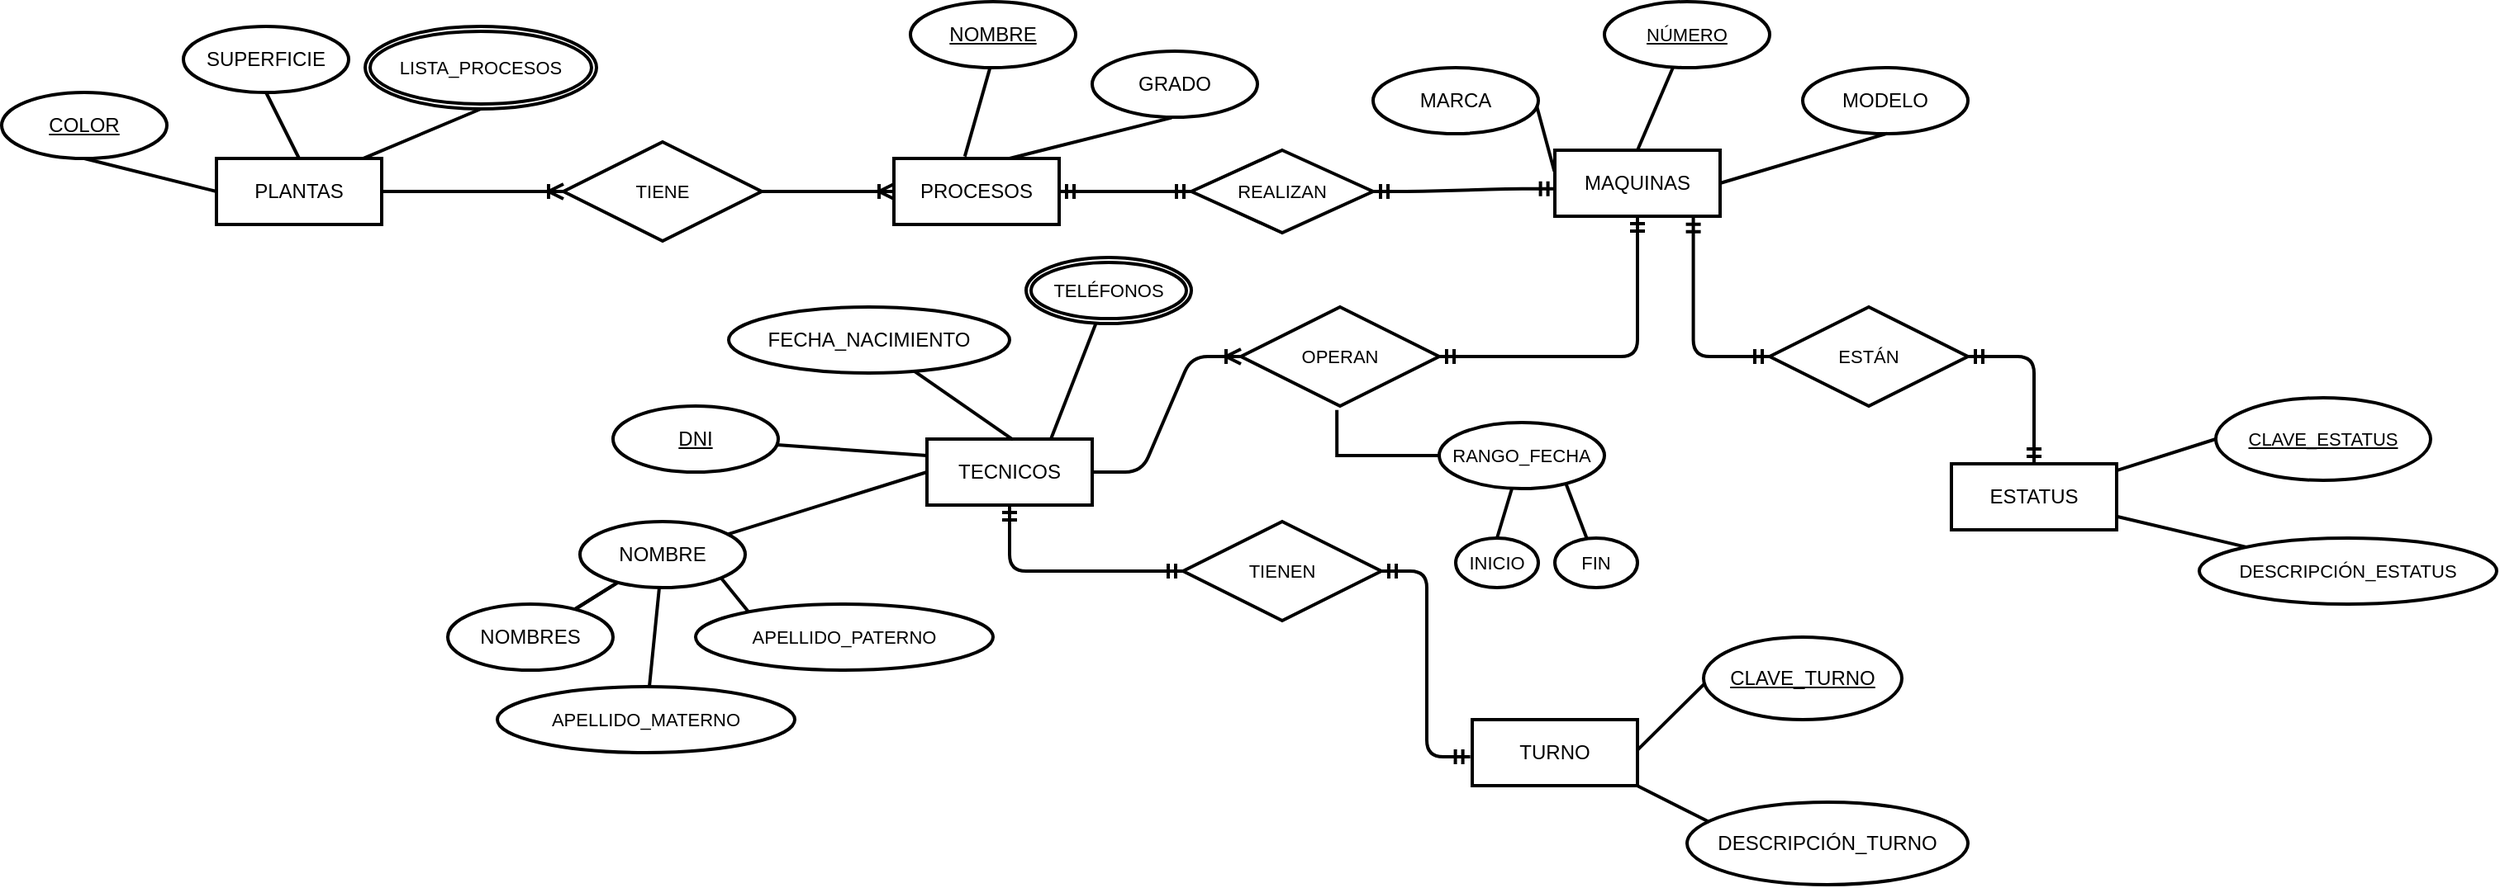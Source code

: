 <mxfile>
    <diagram id="B3d6xKt4GkO-Jak7Re-C" name="Página-1">
        <mxGraphModel dx="1309" dy="719" grid="1" gridSize="10" guides="1" tooltips="1" connect="1" arrows="1" fold="1" page="1" pageScale="1" pageWidth="1920" pageHeight="1080" math="0" shadow="0">
            <root>
                <mxCell id="0"/>
                <mxCell id="1" parent="0"/>
                <mxCell id="2" value="PLANTAS" style="whiteSpace=wrap;html=1;align=center;strokeWidth=2;" parent="1" vertex="1">
                    <mxGeometry x="380" y="367" width="100" height="40" as="geometry"/>
                </mxCell>
                <mxCell id="3" value="MAQUINAS" style="whiteSpace=wrap;html=1;align=center;strokeWidth=2;" parent="1" vertex="1">
                    <mxGeometry x="1190" y="362" width="100" height="40" as="geometry"/>
                </mxCell>
                <mxCell id="5" value="PROCESOS" style="whiteSpace=wrap;html=1;align=center;strokeWidth=2;" parent="1" vertex="1">
                    <mxGeometry x="790" y="367" width="100" height="40" as="geometry"/>
                </mxCell>
                <mxCell id="6" value="TECNICOS" style="whiteSpace=wrap;html=1;align=center;strokeWidth=2;" parent="1" vertex="1">
                    <mxGeometry x="810" y="537" width="100" height="40" as="geometry"/>
                </mxCell>
                <mxCell id="8" value="COLOR" style="ellipse;whiteSpace=wrap;html=1;align=center;fontStyle=4;strokeWidth=2;" parent="1" vertex="1">
                    <mxGeometry x="250" y="327" width="100" height="40" as="geometry"/>
                </mxCell>
                <mxCell id="10" value="TURNO" style="whiteSpace=wrap;html=1;align=center;strokeWidth=2;" parent="1" vertex="1">
                    <mxGeometry x="1140" y="707" width="100" height="40" as="geometry"/>
                </mxCell>
                <mxCell id="11" value="SUPERFICIE" style="ellipse;whiteSpace=wrap;html=1;align=center;strokeWidth=2;" parent="1" vertex="1">
                    <mxGeometry x="360" y="287" width="100" height="40" as="geometry"/>
                </mxCell>
                <mxCell id="18" value="NOMBRE" style="ellipse;whiteSpace=wrap;html=1;align=center;fontStyle=4;strokeWidth=2;" parent="1" vertex="1">
                    <mxGeometry x="800" y="272" width="100" height="40" as="geometry"/>
                </mxCell>
                <mxCell id="21" value="GRADO" style="ellipse;whiteSpace=wrap;html=1;align=center;fontStyle=0;strokeWidth=2;" parent="1" vertex="1">
                    <mxGeometry x="910" y="302" width="100" height="40" as="geometry"/>
                </mxCell>
                <mxCell id="30" value="" style="endArrow=none;html=1;rounded=0;entryX=0;entryY=0.5;entryDx=0;entryDy=0;exitX=0.5;exitY=1;exitDx=0;exitDy=0;strokeWidth=2;" parent="1" source="8" target="2" edge="1">
                    <mxGeometry relative="1" as="geometry">
                        <mxPoint x="300" y="367" as="sourcePoint"/>
                        <mxPoint x="460" y="367" as="targetPoint"/>
                    </mxGeometry>
                </mxCell>
                <mxCell id="32" value="" style="endArrow=none;html=1;rounded=0;exitX=0.5;exitY=1;exitDx=0;exitDy=0;entryX=0.5;entryY=0;entryDx=0;entryDy=0;strokeWidth=2;" parent="1" source="11" target="2" edge="1">
                    <mxGeometry relative="1" as="geometry">
                        <mxPoint x="350" y="357" as="sourcePoint"/>
                        <mxPoint x="490" y="357" as="targetPoint"/>
                    </mxGeometry>
                </mxCell>
                <mxCell id="34" value="" style="endArrow=none;html=1;rounded=0;exitX=0.89;exitY=-0.002;exitDx=0;exitDy=0;exitPerimeter=0;entryX=0.5;entryY=1;entryDx=0;entryDy=0;strokeWidth=2;" parent="1" source="2" target="94" edge="1">
                    <mxGeometry relative="1" as="geometry">
                        <mxPoint x="410" y="347" as="sourcePoint"/>
                        <mxPoint x="540" y="337" as="targetPoint"/>
                    </mxGeometry>
                </mxCell>
                <mxCell id="40" value="" style="endArrow=none;html=1;rounded=0;exitX=0.482;exitY=0.999;exitDx=0;exitDy=0;exitPerimeter=0;entryX=0.429;entryY=-0.03;entryDx=0;entryDy=0;entryPerimeter=0;strokeWidth=2;" parent="1" source="18" target="5" edge="1">
                    <mxGeometry relative="1" as="geometry">
                        <mxPoint x="820" y="352" as="sourcePoint"/>
                        <mxPoint x="980" y="352" as="targetPoint"/>
                    </mxGeometry>
                </mxCell>
                <mxCell id="41" value="" style="endArrow=none;html=1;rounded=0;exitX=0.481;exitY=1.008;exitDx=0;exitDy=0;exitPerimeter=0;entryX=0.7;entryY=0;entryDx=0;entryDy=0;entryPerimeter=0;strokeWidth=2;" parent="1" source="21" target="5" edge="1">
                    <mxGeometry relative="1" as="geometry">
                        <mxPoint x="888" y="332" as="sourcePoint"/>
                        <mxPoint x="873" y="381" as="targetPoint"/>
                    </mxGeometry>
                </mxCell>
                <mxCell id="42" value="MARCA" style="ellipse;whiteSpace=wrap;html=1;align=center;strokeWidth=2;" parent="1" vertex="1">
                    <mxGeometry x="1080" y="312" width="100" height="40" as="geometry"/>
                </mxCell>
                <mxCell id="43" value="" style="endArrow=none;html=1;rounded=0;exitX=0.99;exitY=0.579;exitDx=0;exitDy=0;entryX=-0.003;entryY=0.318;entryDx=0;entryDy=0;entryPerimeter=0;exitPerimeter=0;strokeWidth=2;" parent="1" source="42" target="3" edge="1">
                    <mxGeometry relative="1" as="geometry">
                        <mxPoint x="1205" y="312" as="sourcePoint"/>
                        <mxPoint x="1190" y="361" as="targetPoint"/>
                    </mxGeometry>
                </mxCell>
                <mxCell id="45" value="MODELO" style="ellipse;whiteSpace=wrap;html=1;align=center;strokeWidth=2;" parent="1" vertex="1">
                    <mxGeometry x="1340" y="312" width="100" height="40" as="geometry"/>
                </mxCell>
                <mxCell id="46" value="" style="endArrow=none;html=1;rounded=0;exitX=0.513;exitY=0.996;exitDx=0;exitDy=0;entryX=1;entryY=0.5;entryDx=0;entryDy=0;exitPerimeter=0;strokeWidth=2;" parent="1" source="45" target="3" edge="1">
                    <mxGeometry relative="1" as="geometry">
                        <mxPoint x="1180" y="322" as="sourcePoint"/>
                        <mxPoint x="1230" y="352" as="targetPoint"/>
                    </mxGeometry>
                </mxCell>
                <mxCell id="49" value="&lt;u&gt;&lt;font style=&quot;color: light-dark(rgb(0, 0, 0), rgb(255, 255, 255));&quot;&gt;CLAVE_TURNO&lt;/font&gt;&lt;/u&gt;" style="ellipse;whiteSpace=wrap;html=1;align=center;strokeWidth=2;" parent="1" vertex="1">
                    <mxGeometry x="1280" y="657" width="120" height="50" as="geometry"/>
                </mxCell>
                <mxCell id="50" value="DESCRIPCIÓN_TURNO" style="ellipse;whiteSpace=wrap;html=1;align=center;strokeWidth=2;" parent="1" vertex="1">
                    <mxGeometry x="1270" y="757" width="170" height="50" as="geometry"/>
                </mxCell>
                <mxCell id="51" value="" style="endArrow=none;html=1;rounded=0;entryX=0.005;entryY=0.563;entryDx=0;entryDy=0;entryPerimeter=0;exitX=1.001;exitY=0.457;exitDx=0;exitDy=0;exitPerimeter=0;strokeWidth=2;" parent="1" source="10" target="49" edge="1">
                    <mxGeometry relative="1" as="geometry">
                        <mxPoint x="1160" y="737" as="sourcePoint"/>
                        <mxPoint x="1320" y="737" as="targetPoint"/>
                    </mxGeometry>
                </mxCell>
                <mxCell id="55" value="" style="endArrow=none;html=1;rounded=0;exitX=0.998;exitY=1;exitDx=0;exitDy=0;exitPerimeter=0;entryX=0.079;entryY=0.24;entryDx=0;entryDy=0;entryPerimeter=0;strokeWidth=2;" parent="1" source="10" target="50" edge="1">
                    <mxGeometry relative="1" as="geometry">
                        <mxPoint x="1170" y="767" as="sourcePoint"/>
                        <mxPoint x="1330" y="767" as="targetPoint"/>
                    </mxGeometry>
                </mxCell>
                <mxCell id="86" style="edgeStyle=none;shape=connector;rounded=1;html=1;entryX=0;entryY=0.5;entryDx=0;entryDy=0;strokeColor=default;align=center;verticalAlign=middle;fontFamily=Helvetica;fontSize=11;fontColor=default;labelBackgroundColor=default;endArrow=none;endFill=0;strokeWidth=2;" parent="1" source="56" target="85" edge="1">
                    <mxGeometry relative="1" as="geometry"/>
                </mxCell>
                <mxCell id="89" style="edgeStyle=none;shape=connector;rounded=1;html=1;strokeColor=default;align=center;verticalAlign=middle;fontFamily=Helvetica;fontSize=11;fontColor=default;labelBackgroundColor=default;endArrow=none;endFill=0;strokeWidth=2;" parent="1" source="56" target="88" edge="1">
                    <mxGeometry relative="1" as="geometry"/>
                </mxCell>
                <mxCell id="56" value="ESTATUS" style="whiteSpace=wrap;html=1;align=center;strokeWidth=2;" parent="1" vertex="1">
                    <mxGeometry x="1430" y="552" width="100" height="40" as="geometry"/>
                </mxCell>
                <mxCell id="57" value="DNI" style="ellipse;whiteSpace=wrap;html=1;align=center;fontStyle=4;strokeWidth=2;" parent="1" vertex="1">
                    <mxGeometry x="620" y="517" width="100" height="40" as="geometry"/>
                </mxCell>
                <mxCell id="58" value="FECHA_NACIMIENTO" style="ellipse;whiteSpace=wrap;html=1;align=center;strokeWidth=2;" parent="1" vertex="1">
                    <mxGeometry x="690" y="457" width="170" height="40" as="geometry"/>
                </mxCell>
                <mxCell id="66" style="edgeStyle=none;shape=connector;rounded=1;html=1;entryX=0;entryY=0.5;entryDx=0;entryDy=0;strokeColor=default;align=center;verticalAlign=middle;fontFamily=Helvetica;fontSize=11;fontColor=default;labelBackgroundColor=default;endArrow=none;endFill=0;strokeWidth=2;" parent="1" source="60" target="6" edge="1">
                    <mxGeometry relative="1" as="geometry"/>
                </mxCell>
                <mxCell id="71" value="" style="edgeStyle=none;shape=connector;rounded=1;html=1;strokeColor=default;align=center;verticalAlign=middle;fontFamily=Helvetica;fontSize=11;fontColor=default;labelBackgroundColor=default;endArrow=none;endFill=0;strokeWidth=2;" parent="1" source="60" target="70" edge="1">
                    <mxGeometry relative="1" as="geometry"/>
                </mxCell>
                <mxCell id="73" value="" style="edgeStyle=none;shape=connector;rounded=1;html=1;strokeColor=default;align=center;verticalAlign=middle;fontFamily=Helvetica;fontSize=11;fontColor=default;labelBackgroundColor=default;endArrow=none;endFill=0;strokeWidth=2;" parent="1" source="60" target="70" edge="1">
                    <mxGeometry relative="1" as="geometry"/>
                </mxCell>
                <mxCell id="74" value="" style="edgeStyle=none;shape=connector;rounded=1;html=1;strokeColor=default;align=center;verticalAlign=middle;fontFamily=Helvetica;fontSize=11;fontColor=default;labelBackgroundColor=default;endArrow=none;endFill=0;strokeWidth=2;" parent="1" source="60" target="70" edge="1">
                    <mxGeometry relative="1" as="geometry"/>
                </mxCell>
                <mxCell id="60" value="NOMBRE" style="ellipse;whiteSpace=wrap;html=1;align=center;strokeWidth=2;" parent="1" vertex="1">
                    <mxGeometry x="600" y="587" width="100" height="40" as="geometry"/>
                </mxCell>
                <mxCell id="64" style="edgeStyle=none;html=1;entryX=0;entryY=0.25;entryDx=0;entryDy=0;endArrow=none;endFill=0;strokeWidth=2;" parent="1" source="57" target="6" edge="1">
                    <mxGeometry relative="1" as="geometry"/>
                </mxCell>
                <mxCell id="70" value="NOMBRES" style="ellipse;whiteSpace=wrap;html=1;align=center;strokeWidth=2;" parent="1" vertex="1">
                    <mxGeometry x="520" y="637" width="100" height="40" as="geometry"/>
                </mxCell>
                <mxCell id="72" style="edgeStyle=none;shape=connector;rounded=1;html=1;entryX=0.521;entryY=0.011;entryDx=0;entryDy=0;entryPerimeter=0;strokeColor=default;align=center;verticalAlign=middle;fontFamily=Helvetica;fontSize=11;fontColor=default;labelBackgroundColor=default;endArrow=none;endFill=0;strokeWidth=2;" parent="1" source="58" target="6" edge="1">
                    <mxGeometry relative="1" as="geometry"/>
                </mxCell>
                <mxCell id="77" style="edgeStyle=none;shape=connector;rounded=1;html=1;strokeColor=default;align=center;verticalAlign=middle;fontFamily=Helvetica;fontSize=11;fontColor=default;labelBackgroundColor=default;endArrow=none;endFill=0;strokeWidth=2;" parent="1" source="76" target="60" edge="1">
                    <mxGeometry relative="1" as="geometry"/>
                </mxCell>
                <mxCell id="76" value="APELLIDO_MATERNO" style="ellipse;whiteSpace=wrap;html=1;align=center;fontFamily=Helvetica;fontSize=11;fontColor=default;labelBackgroundColor=default;strokeWidth=2;" parent="1" vertex="1">
                    <mxGeometry x="550" y="687" width="180" height="40" as="geometry"/>
                </mxCell>
                <mxCell id="78" value="APELLIDO_PATERNO" style="ellipse;whiteSpace=wrap;html=1;align=center;fontFamily=Helvetica;fontSize=11;fontColor=default;labelBackgroundColor=default;strokeWidth=2;" parent="1" vertex="1">
                    <mxGeometry x="670" y="637" width="180" height="40" as="geometry"/>
                </mxCell>
                <mxCell id="79" style="edgeStyle=none;shape=connector;rounded=1;html=1;exitX=1;exitY=1;exitDx=0;exitDy=0;entryX=0.178;entryY=0.119;entryDx=0;entryDy=0;entryPerimeter=0;strokeColor=default;align=center;verticalAlign=middle;fontFamily=Helvetica;fontSize=11;fontColor=default;labelBackgroundColor=default;endArrow=none;endFill=0;strokeWidth=2;" parent="1" source="60" target="78" edge="1">
                    <mxGeometry relative="1" as="geometry"/>
                </mxCell>
                <mxCell id="81" style="edgeStyle=none;shape=connector;rounded=1;html=1;entryX=0.75;entryY=0;entryDx=0;entryDy=0;strokeColor=default;align=center;verticalAlign=middle;fontFamily=Helvetica;fontSize=11;fontColor=default;labelBackgroundColor=default;endArrow=none;endFill=0;strokeWidth=2;" parent="1" source="80" target="6" edge="1">
                    <mxGeometry relative="1" as="geometry"/>
                </mxCell>
                <mxCell id="80" value="TELÉFONOS" style="ellipse;shape=doubleEllipse;margin=3;whiteSpace=wrap;html=1;align=center;fontFamily=Helvetica;fontSize=11;fontColor=default;labelBackgroundColor=default;strokeWidth=2;" parent="1" vertex="1">
                    <mxGeometry x="870" y="427" width="100" height="40" as="geometry"/>
                </mxCell>
                <mxCell id="85" value="CLAVE_ESTATUS" style="ellipse;whiteSpace=wrap;html=1;align=center;fontStyle=4;fontFamily=Helvetica;fontSize=11;fontColor=default;labelBackgroundColor=default;strokeWidth=2;" parent="1" vertex="1">
                    <mxGeometry x="1590" y="512" width="130" height="50" as="geometry"/>
                </mxCell>
                <mxCell id="88" value="DESCRIPCIÓN_ESTATUS" style="ellipse;whiteSpace=wrap;html=1;align=center;fontFamily=Helvetica;fontSize=11;fontColor=default;labelBackgroundColor=default;strokeWidth=2;" parent="1" vertex="1">
                    <mxGeometry x="1580" y="597" width="180" height="40" as="geometry"/>
                </mxCell>
                <mxCell id="92" style="edgeStyle=none;shape=connector;rounded=1;html=1;entryX=0.5;entryY=0;entryDx=0;entryDy=0;strokeColor=default;align=center;verticalAlign=middle;fontFamily=Helvetica;fontSize=11;fontColor=default;labelBackgroundColor=default;endArrow=none;endFill=0;strokeWidth=2;" parent="1" source="91" target="3" edge="1">
                    <mxGeometry relative="1" as="geometry"/>
                </mxCell>
                <mxCell id="91" value="NÚMERO" style="ellipse;whiteSpace=wrap;html=1;align=center;fontFamily=Helvetica;fontSize=11;fontColor=default;labelBackgroundColor=default;fontStyle=4;strokeWidth=2;" parent="1" vertex="1">
                    <mxGeometry x="1220" y="272" width="100" height="40" as="geometry"/>
                </mxCell>
                <mxCell id="94" value="LISTA_PROCESOS" style="ellipse;shape=doubleEllipse;margin=3;whiteSpace=wrap;html=1;align=center;fontFamily=Helvetica;fontSize=11;fontColor=default;labelBackgroundColor=default;strokeWidth=2;" parent="1" vertex="1">
                    <mxGeometry x="470" y="287" width="140" height="50" as="geometry"/>
                </mxCell>
                <mxCell id="97" value="TIENE" style="shape=rhombus;perimeter=rhombusPerimeter;whiteSpace=wrap;html=1;align=center;fontFamily=Helvetica;fontSize=11;fontColor=default;labelBackgroundColor=default;strokeWidth=2;" parent="1" vertex="1">
                    <mxGeometry x="590" y="357" width="120" height="60" as="geometry"/>
                </mxCell>
                <mxCell id="107" value="REALIZAN" style="shape=rhombus;perimeter=rhombusPerimeter;whiteSpace=wrap;html=1;align=center;fontFamily=Helvetica;fontSize=11;fontColor=default;labelBackgroundColor=default;strokeWidth=2;" parent="1" vertex="1">
                    <mxGeometry x="970" y="362" width="110" height="50" as="geometry"/>
                </mxCell>
                <mxCell id="114" value="" style="edgeStyle=entityRelationEdgeStyle;fontSize=12;html=1;endArrow=ERmandOne;startArrow=ERmandOne;rounded=1;strokeColor=default;align=center;verticalAlign=middle;fontFamily=Helvetica;fontColor=default;labelBackgroundColor=default;exitX=1;exitY=0.5;exitDx=0;exitDy=0;entryX=0;entryY=0.5;entryDx=0;entryDy=0;strokeWidth=2;" parent="1" source="5" target="107" edge="1">
                    <mxGeometry width="100" height="100" relative="1" as="geometry">
                        <mxPoint x="850" y="467" as="sourcePoint"/>
                        <mxPoint x="950" y="367" as="targetPoint"/>
                    </mxGeometry>
                </mxCell>
                <mxCell id="115" value="" style="edgeStyle=entityRelationEdgeStyle;fontSize=12;html=1;endArrow=ERmandOne;startArrow=ERmandOne;rounded=1;strokeColor=default;align=center;verticalAlign=middle;fontFamily=Helvetica;fontColor=default;labelBackgroundColor=default;entryX=0.003;entryY=0.585;entryDx=0;entryDy=0;entryPerimeter=0;exitX=1;exitY=0.5;exitDx=0;exitDy=0;strokeWidth=2;" parent="1" source="107" target="3" edge="1">
                    <mxGeometry width="100" height="100" relative="1" as="geometry">
                        <mxPoint x="1030" y="497" as="sourcePoint"/>
                        <mxPoint x="1130" y="397" as="targetPoint"/>
                    </mxGeometry>
                </mxCell>
                <mxCell id="117" value="" style="edgeStyle=entityRelationEdgeStyle;fontSize=12;html=1;endArrow=ERoneToMany;rounded=1;strokeColor=default;align=center;verticalAlign=middle;fontFamily=Helvetica;fontColor=default;labelBackgroundColor=default;exitX=1;exitY=0.5;exitDx=0;exitDy=0;entryX=0;entryY=0.5;entryDx=0;entryDy=0;strokeWidth=2;" parent="1" source="2" target="97" edge="1">
                    <mxGeometry width="100" height="100" relative="1" as="geometry">
                        <mxPoint x="710" y="537" as="sourcePoint"/>
                        <mxPoint x="810" y="437" as="targetPoint"/>
                    </mxGeometry>
                </mxCell>
                <mxCell id="118" value="" style="edgeStyle=entityRelationEdgeStyle;fontSize=12;html=1;endArrow=ERoneToMany;rounded=1;strokeColor=default;align=center;verticalAlign=middle;fontFamily=Helvetica;fontColor=default;labelBackgroundColor=default;exitX=1;exitY=0.5;exitDx=0;exitDy=0;entryX=0;entryY=0.5;entryDx=0;entryDy=0;strokeWidth=2;" parent="1" source="97" target="5" edge="1">
                    <mxGeometry width="100" height="100" relative="1" as="geometry">
                        <mxPoint x="690" y="447" as="sourcePoint"/>
                        <mxPoint x="790" y="347" as="targetPoint"/>
                    </mxGeometry>
                </mxCell>
                <mxCell id="119" value="OPERAN" style="shape=rhombus;perimeter=rhombusPerimeter;whiteSpace=wrap;html=1;align=center;fontFamily=Helvetica;fontSize=11;fontColor=default;labelBackgroundColor=default;strokeWidth=2;" parent="1" vertex="1">
                    <mxGeometry x="1000" y="457" width="120" height="60" as="geometry"/>
                </mxCell>
                <mxCell id="121" value="" style="fontSize=12;html=1;endArrow=ERmandOne;startArrow=ERmandOne;rounded=1;strokeColor=default;align=center;verticalAlign=middle;fontFamily=Helvetica;fontColor=default;labelBackgroundColor=default;entryX=0.5;entryY=1;entryDx=0;entryDy=0;exitX=1;exitY=0.5;exitDx=0;exitDy=0;elbow=vertical;edgeStyle=orthogonalEdgeStyle;curved=0;strokeWidth=2;" parent="1" source="119" target="3" edge="1">
                    <mxGeometry width="100" height="100" relative="1" as="geometry">
                        <mxPoint x="910" y="617" as="sourcePoint"/>
                        <mxPoint x="1010" y="517" as="targetPoint"/>
                    </mxGeometry>
                </mxCell>
                <mxCell id="122" value="" style="edgeStyle=entityRelationEdgeStyle;fontSize=12;html=1;endArrow=ERoneToMany;rounded=1;strokeColor=default;align=center;verticalAlign=middle;fontFamily=Helvetica;fontColor=default;labelBackgroundColor=default;exitX=1;exitY=0.5;exitDx=0;exitDy=0;entryX=0;entryY=0.5;entryDx=0;entryDy=0;strokeWidth=2;" parent="1" source="6" target="119" edge="1">
                    <mxGeometry width="100" height="100" relative="1" as="geometry">
                        <mxPoint x="1070" y="607" as="sourcePoint"/>
                        <mxPoint x="990" y="507" as="targetPoint"/>
                    </mxGeometry>
                </mxCell>
                <mxCell id="123" value="TIENEN" style="shape=rhombus;perimeter=rhombusPerimeter;whiteSpace=wrap;html=1;align=center;fontFamily=Helvetica;fontSize=11;fontColor=default;labelBackgroundColor=default;strokeWidth=2;" parent="1" vertex="1">
                    <mxGeometry x="965" y="587" width="120" height="60" as="geometry"/>
                </mxCell>
                <mxCell id="124" value="" style="fontSize=12;html=1;endArrow=ERmandOne;startArrow=ERmandOne;rounded=1;strokeColor=default;align=center;verticalAlign=middle;fontFamily=Helvetica;fontColor=default;labelBackgroundColor=default;entryX=0.5;entryY=1;entryDx=0;entryDy=0;edgeStyle=orthogonalEdgeStyle;exitX=0;exitY=0.5;exitDx=0;exitDy=0;strokeWidth=2;" parent="1" source="123" target="6" edge="1">
                    <mxGeometry width="100" height="100" relative="1" as="geometry">
                        <mxPoint x="960" y="617" as="sourcePoint"/>
                        <mxPoint x="1080" y="517" as="targetPoint"/>
                    </mxGeometry>
                </mxCell>
                <mxCell id="125" value="" style="edgeStyle=orthogonalEdgeStyle;fontSize=12;html=1;endArrow=ERmandOne;startArrow=ERmandOne;rounded=1;strokeColor=default;align=center;verticalAlign=middle;fontFamily=Helvetica;fontColor=default;labelBackgroundColor=default;entryX=1;entryY=0.5;entryDx=0;entryDy=0;exitX=-0.012;exitY=0.563;exitDx=0;exitDy=0;exitPerimeter=0;strokeWidth=2;" parent="1" source="10" target="123" edge="1">
                    <mxGeometry width="100" height="100" relative="1" as="geometry">
                        <mxPoint x="1060" y="707" as="sourcePoint"/>
                        <mxPoint x="1160" y="607" as="targetPoint"/>
                    </mxGeometry>
                </mxCell>
                <mxCell id="126" value="ESTÁN" style="shape=rhombus;perimeter=rhombusPerimeter;whiteSpace=wrap;html=1;align=center;fontFamily=Helvetica;fontSize=11;fontColor=default;labelBackgroundColor=default;strokeWidth=2;" parent="1" vertex="1">
                    <mxGeometry x="1320" y="457" width="120" height="60" as="geometry"/>
                </mxCell>
                <mxCell id="127" value="" style="edgeStyle=orthogonalEdgeStyle;fontSize=12;html=1;endArrow=ERmandOne;startArrow=ERmandOne;rounded=1;strokeColor=default;align=center;verticalAlign=middle;fontFamily=Helvetica;fontColor=default;labelBackgroundColor=default;entryX=0.838;entryY=1.008;entryDx=0;entryDy=0;entryPerimeter=0;exitX=0;exitY=0.5;exitDx=0;exitDy=0;strokeWidth=2;" parent="1" source="126" target="3" edge="1">
                    <mxGeometry width="100" height="100" relative="1" as="geometry">
                        <mxPoint x="1360" y="557" as="sourcePoint"/>
                        <mxPoint x="1460" y="457" as="targetPoint"/>
                    </mxGeometry>
                </mxCell>
                <mxCell id="128" value="" style="edgeStyle=orthogonalEdgeStyle;fontSize=12;html=1;endArrow=ERmandOne;startArrow=ERmandOne;rounded=1;strokeColor=default;align=center;verticalAlign=middle;fontFamily=Helvetica;fontColor=default;labelBackgroundColor=default;entryX=1;entryY=0.5;entryDx=0;entryDy=0;exitX=0.5;exitY=0;exitDx=0;exitDy=0;strokeWidth=2;" parent="1" source="56" target="126" edge="1">
                    <mxGeometry width="100" height="100" relative="1" as="geometry">
                        <mxPoint x="1460" y="587" as="sourcePoint"/>
                        <mxPoint x="1560" y="487" as="targetPoint"/>
                    </mxGeometry>
                </mxCell>
                <mxCell id="133" style="edgeStyle=none;shape=connector;rounded=1;html=1;entryX=0.5;entryY=0;entryDx=0;entryDy=0;strokeColor=default;align=center;verticalAlign=middle;fontFamily=Helvetica;fontSize=11;fontColor=default;labelBackgroundColor=default;endArrow=none;endFill=0;strokeWidth=2;" parent="1" source="129" target="131" edge="1">
                    <mxGeometry relative="1" as="geometry"/>
                </mxCell>
                <mxCell id="129" value="RANGO_FECHA" style="ellipse;whiteSpace=wrap;html=1;align=center;fontFamily=Helvetica;fontSize=11;fontColor=default;labelBackgroundColor=default;strokeWidth=2;" parent="1" vertex="1">
                    <mxGeometry x="1120" y="527" width="100" height="40" as="geometry"/>
                </mxCell>
                <mxCell id="131" value="INICIO" style="ellipse;whiteSpace=wrap;html=1;align=center;fontStyle=0;fontFamily=Helvetica;fontSize=11;fontColor=default;labelBackgroundColor=default;strokeWidth=2;" parent="1" vertex="1">
                    <mxGeometry x="1130" y="597" width="50" height="30" as="geometry"/>
                </mxCell>
                <mxCell id="132" value="FIN" style="ellipse;whiteSpace=wrap;html=1;align=center;fontStyle=0;fontFamily=Helvetica;fontSize=11;fontColor=default;labelBackgroundColor=default;strokeWidth=2;" parent="1" vertex="1">
                    <mxGeometry x="1190" y="597" width="50" height="30" as="geometry"/>
                </mxCell>
                <mxCell id="134" value="" style="endArrow=none;html=1;rounded=0;strokeColor=default;align=center;verticalAlign=middle;fontFamily=Helvetica;fontSize=11;fontColor=default;labelBackgroundColor=default;edgeStyle=none;exitX=0.765;exitY=0.912;exitDx=0;exitDy=0;exitPerimeter=0;entryX=0.384;entryY=-0.004;entryDx=0;entryDy=0;entryPerimeter=0;strokeWidth=2;" parent="1" source="129" target="132" edge="1">
                    <mxGeometry relative="1" as="geometry">
                        <mxPoint x="1190" y="587" as="sourcePoint"/>
                        <mxPoint x="1230" y="577" as="targetPoint"/>
                    </mxGeometry>
                </mxCell>
                <mxCell id="135" value="" style="endArrow=none;html=1;rounded=0;strokeColor=default;align=center;verticalAlign=middle;fontFamily=Helvetica;fontSize=11;fontColor=default;labelBackgroundColor=default;edgeStyle=orthogonalEdgeStyle;exitX=0.484;exitY=1.04;exitDx=0;exitDy=0;exitPerimeter=0;entryX=0;entryY=0.5;entryDx=0;entryDy=0;strokeWidth=2;" parent="1" source="119" target="129" edge="1">
                    <mxGeometry relative="1" as="geometry">
                        <mxPoint x="950" y="547" as="sourcePoint"/>
                        <mxPoint x="1110" y="547" as="targetPoint"/>
                    </mxGeometry>
                </mxCell>
            </root>
        </mxGraphModel>
    </diagram>
</mxfile>